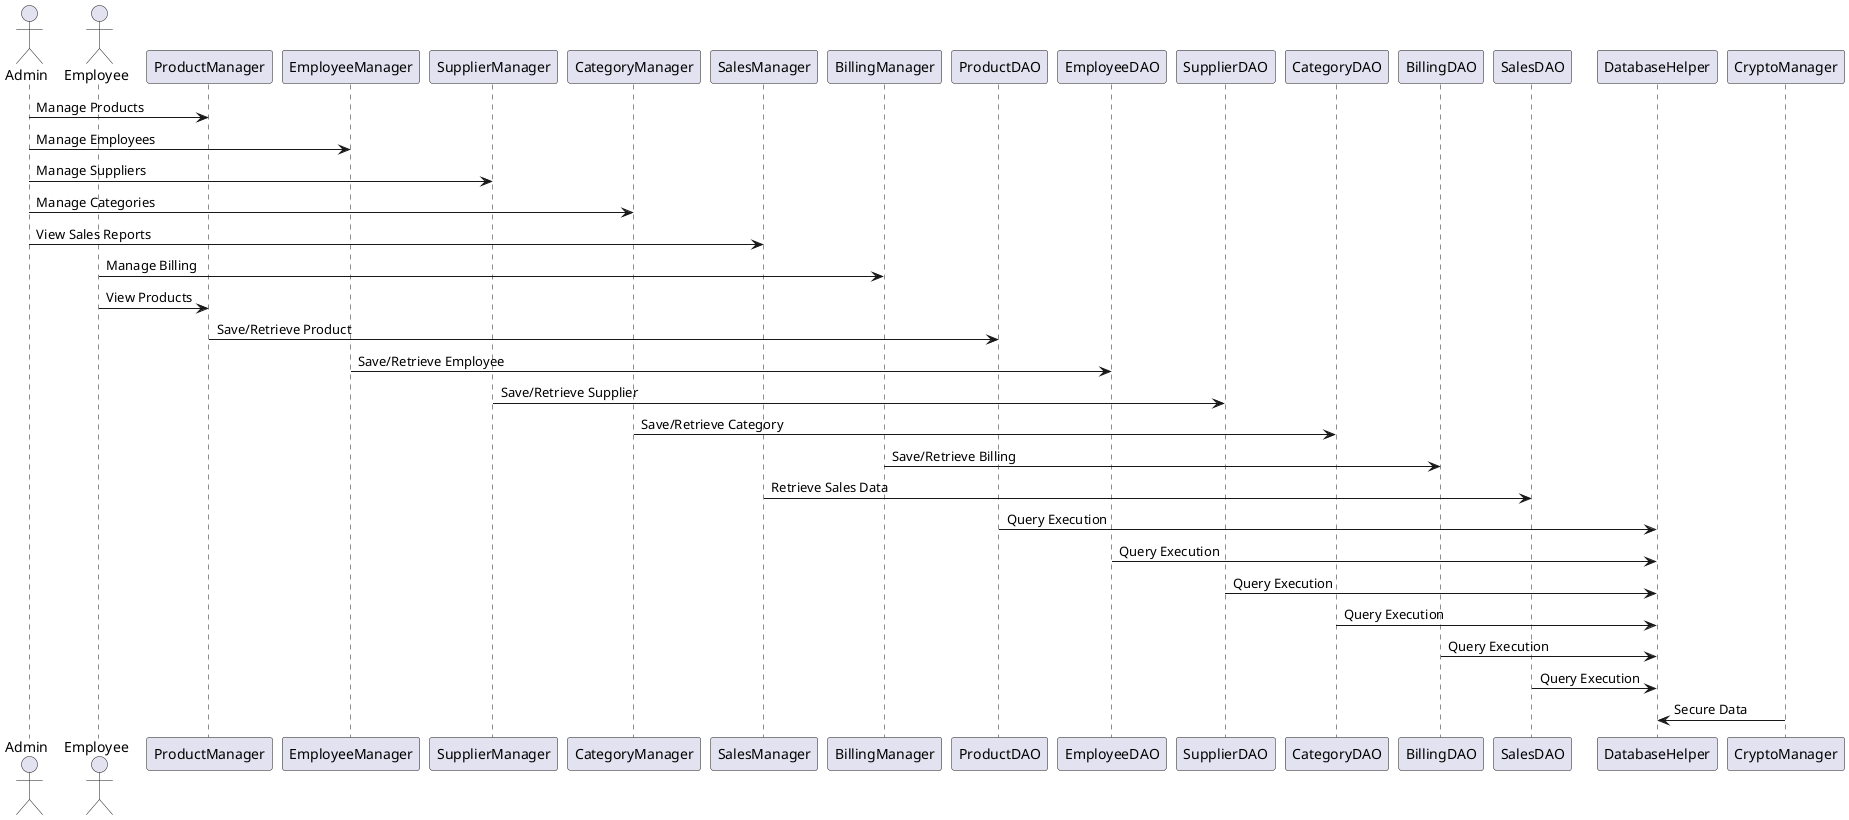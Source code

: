 @startuml
actor Admin
actor Employee

Admin -> ProductManager : Manage Products
Admin -> EmployeeManager : Manage Employees
Admin -> SupplierManager : Manage Suppliers
Admin -> CategoryManager : Manage Categories
Admin -> SalesManager : View Sales Reports

Employee -> BillingManager : Manage Billing
Employee -> ProductManager : View Products

ProductManager -> ProductDAO : Save/Retrieve Product
EmployeeManager -> EmployeeDAO : Save/Retrieve Employee
SupplierManager -> SupplierDAO : Save/Retrieve Supplier
CategoryManager -> CategoryDAO : Save/Retrieve Category
BillingManager -> BillingDAO : Save/Retrieve Billing
SalesManager -> SalesDAO : Retrieve Sales Data

ProductDAO -> DatabaseHelper : Query Execution
EmployeeDAO -> DatabaseHelper : Query Execution
SupplierDAO -> DatabaseHelper : Query Execution
CategoryDAO -> DatabaseHelper : Query Execution
BillingDAO -> DatabaseHelper : Query Execution
SalesDAO -> DatabaseHelper : Query Execution

CryptoManager -> DatabaseHelper : Secure Data
@enduml
